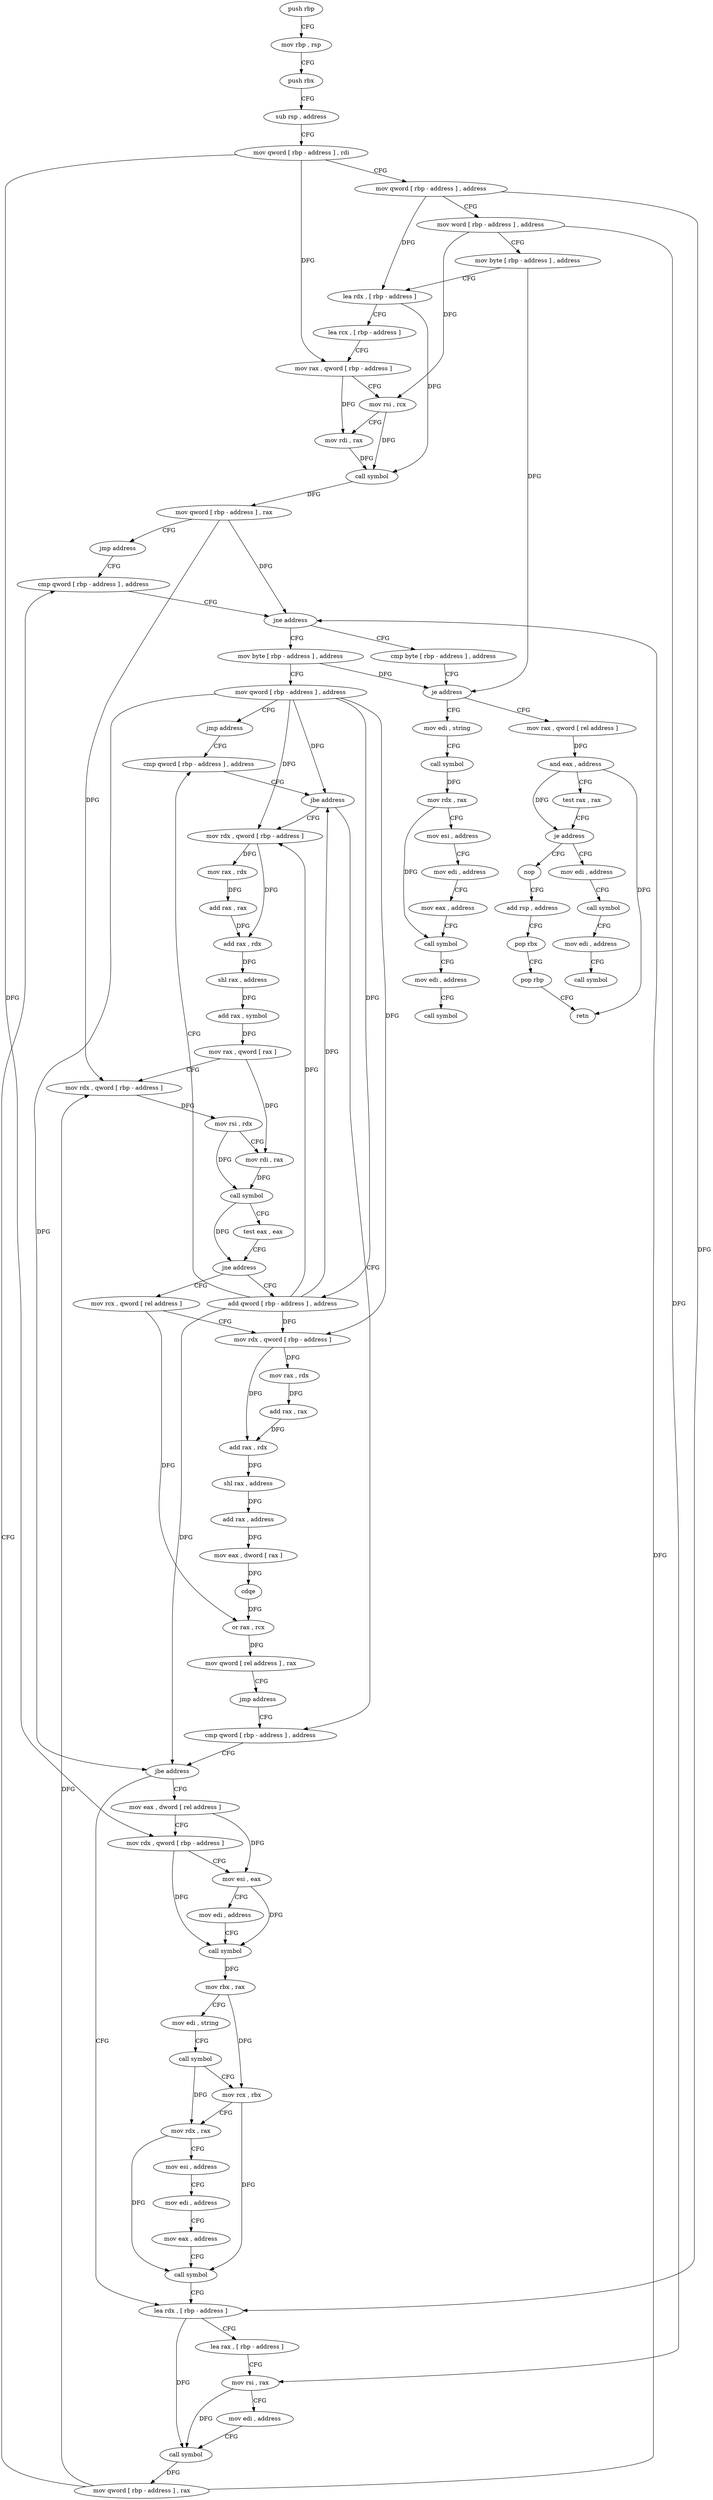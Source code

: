 digraph "func" {
"4240912" [label = "push rbp" ]
"4240913" [label = "mov rbp , rsp" ]
"4240916" [label = "push rbx" ]
"4240917" [label = "sub rsp , address" ]
"4240921" [label = "mov qword [ rbp - address ] , rdi" ]
"4240925" [label = "mov qword [ rbp - address ] , address" ]
"4240933" [label = "mov word [ rbp - address ] , address" ]
"4240939" [label = "mov byte [ rbp - address ] , address" ]
"4240943" [label = "lea rdx , [ rbp - address ]" ]
"4240947" [label = "lea rcx , [ rbp - address ]" ]
"4240951" [label = "mov rax , qword [ rbp - address ]" ]
"4240955" [label = "mov rsi , rcx" ]
"4240958" [label = "mov rdi , rax" ]
"4240961" [label = "call symbol" ]
"4240966" [label = "mov qword [ rbp - address ] , rax" ]
"4240970" [label = "jmp address" ]
"4241185" [label = "cmp qword [ rbp - address ] , address" ]
"4241190" [label = "jne address" ]
"4240975" [label = "mov byte [ rbp - address ] , address" ]
"4241196" [label = "cmp byte [ rbp - address ] , address" ]
"4240979" [label = "mov qword [ rbp - address ] , address" ]
"4240987" [label = "jmp address" ]
"4241085" [label = "cmp qword [ rbp - address ] , address" ]
"4241200" [label = "je address" ]
"4241245" [label = "mov rax , qword [ rel address ]" ]
"4241202" [label = "mov edi , string" ]
"4241090" [label = "jbe address" ]
"4240989" [label = "mov rdx , qword [ rbp - address ]" ]
"4241092" [label = "cmp qword [ rbp - address ] , address" ]
"4241252" [label = "and eax , address" ]
"4241255" [label = "test rax , rax" ]
"4241258" [label = "je address" ]
"4241280" [label = "nop" ]
"4241260" [label = "mov edi , address" ]
"4241207" [label = "call symbol" ]
"4241212" [label = "mov rdx , rax" ]
"4241215" [label = "mov esi , address" ]
"4241220" [label = "mov edi , address" ]
"4241225" [label = "mov eax , address" ]
"4241230" [label = "call symbol" ]
"4241235" [label = "mov edi , address" ]
"4241240" [label = "call symbol" ]
"4240993" [label = "mov rax , rdx" ]
"4240996" [label = "add rax , rax" ]
"4240999" [label = "add rax , rdx" ]
"4241002" [label = "shl rax , address" ]
"4241006" [label = "add rax , symbol" ]
"4241012" [label = "mov rax , qword [ rax ]" ]
"4241015" [label = "mov rdx , qword [ rbp - address ]" ]
"4241019" [label = "mov rsi , rdx" ]
"4241022" [label = "mov rdi , rax" ]
"4241025" [label = "call symbol" ]
"4241030" [label = "test eax , eax" ]
"4241032" [label = "jne address" ]
"4241080" [label = "add qword [ rbp - address ] , address" ]
"4241034" [label = "mov rcx , qword [ rel address ]" ]
"4241097" [label = "jbe address" ]
"4241160" [label = "lea rdx , [ rbp - address ]" ]
"4241099" [label = "mov eax , dword [ rel address ]" ]
"4241281" [label = "add rsp , address" ]
"4241285" [label = "pop rbx" ]
"4241286" [label = "pop rbp" ]
"4241287" [label = "retn" ]
"4241265" [label = "call symbol" ]
"4241270" [label = "mov edi , address" ]
"4241275" [label = "call symbol" ]
"4241041" [label = "mov rdx , qword [ rbp - address ]" ]
"4241045" [label = "mov rax , rdx" ]
"4241048" [label = "add rax , rax" ]
"4241051" [label = "add rax , rdx" ]
"4241054" [label = "shl rax , address" ]
"4241058" [label = "add rax , address" ]
"4241064" [label = "mov eax , dword [ rax ]" ]
"4241066" [label = "cdqe" ]
"4241068" [label = "or rax , rcx" ]
"4241071" [label = "mov qword [ rel address ] , rax" ]
"4241078" [label = "jmp address" ]
"4241164" [label = "lea rax , [ rbp - address ]" ]
"4241168" [label = "mov rsi , rax" ]
"4241171" [label = "mov edi , address" ]
"4241176" [label = "call symbol" ]
"4241181" [label = "mov qword [ rbp - address ] , rax" ]
"4241105" [label = "mov rdx , qword [ rbp - address ]" ]
"4241109" [label = "mov esi , eax" ]
"4241111" [label = "mov edi , address" ]
"4241116" [label = "call symbol" ]
"4241121" [label = "mov rbx , rax" ]
"4241124" [label = "mov edi , string" ]
"4241129" [label = "call symbol" ]
"4241134" [label = "mov rcx , rbx" ]
"4241137" [label = "mov rdx , rax" ]
"4241140" [label = "mov esi , address" ]
"4241145" [label = "mov edi , address" ]
"4241150" [label = "mov eax , address" ]
"4241155" [label = "call symbol" ]
"4240912" -> "4240913" [ label = "CFG" ]
"4240913" -> "4240916" [ label = "CFG" ]
"4240916" -> "4240917" [ label = "CFG" ]
"4240917" -> "4240921" [ label = "CFG" ]
"4240921" -> "4240925" [ label = "CFG" ]
"4240921" -> "4240951" [ label = "DFG" ]
"4240921" -> "4241105" [ label = "DFG" ]
"4240925" -> "4240933" [ label = "CFG" ]
"4240925" -> "4240943" [ label = "DFG" ]
"4240925" -> "4241160" [ label = "DFG" ]
"4240933" -> "4240939" [ label = "CFG" ]
"4240933" -> "4240955" [ label = "DFG" ]
"4240933" -> "4241168" [ label = "DFG" ]
"4240939" -> "4240943" [ label = "CFG" ]
"4240939" -> "4241200" [ label = "DFG" ]
"4240943" -> "4240947" [ label = "CFG" ]
"4240943" -> "4240961" [ label = "DFG" ]
"4240947" -> "4240951" [ label = "CFG" ]
"4240951" -> "4240955" [ label = "CFG" ]
"4240951" -> "4240958" [ label = "DFG" ]
"4240955" -> "4240958" [ label = "CFG" ]
"4240955" -> "4240961" [ label = "DFG" ]
"4240958" -> "4240961" [ label = "DFG" ]
"4240961" -> "4240966" [ label = "DFG" ]
"4240966" -> "4240970" [ label = "CFG" ]
"4240966" -> "4241190" [ label = "DFG" ]
"4240966" -> "4241015" [ label = "DFG" ]
"4240970" -> "4241185" [ label = "CFG" ]
"4241185" -> "4241190" [ label = "CFG" ]
"4241190" -> "4240975" [ label = "CFG" ]
"4241190" -> "4241196" [ label = "CFG" ]
"4240975" -> "4240979" [ label = "CFG" ]
"4240975" -> "4241200" [ label = "DFG" ]
"4241196" -> "4241200" [ label = "CFG" ]
"4240979" -> "4240987" [ label = "CFG" ]
"4240979" -> "4241090" [ label = "DFG" ]
"4240979" -> "4240989" [ label = "DFG" ]
"4240979" -> "4241097" [ label = "DFG" ]
"4240979" -> "4241080" [ label = "DFG" ]
"4240979" -> "4241041" [ label = "DFG" ]
"4240987" -> "4241085" [ label = "CFG" ]
"4241085" -> "4241090" [ label = "CFG" ]
"4241200" -> "4241245" [ label = "CFG" ]
"4241200" -> "4241202" [ label = "CFG" ]
"4241245" -> "4241252" [ label = "DFG" ]
"4241202" -> "4241207" [ label = "CFG" ]
"4241090" -> "4240989" [ label = "CFG" ]
"4241090" -> "4241092" [ label = "CFG" ]
"4240989" -> "4240993" [ label = "DFG" ]
"4240989" -> "4240999" [ label = "DFG" ]
"4241092" -> "4241097" [ label = "CFG" ]
"4241252" -> "4241255" [ label = "CFG" ]
"4241252" -> "4241258" [ label = "DFG" ]
"4241252" -> "4241287" [ label = "DFG" ]
"4241255" -> "4241258" [ label = "CFG" ]
"4241258" -> "4241280" [ label = "CFG" ]
"4241258" -> "4241260" [ label = "CFG" ]
"4241280" -> "4241281" [ label = "CFG" ]
"4241260" -> "4241265" [ label = "CFG" ]
"4241207" -> "4241212" [ label = "DFG" ]
"4241212" -> "4241215" [ label = "CFG" ]
"4241212" -> "4241230" [ label = "DFG" ]
"4241215" -> "4241220" [ label = "CFG" ]
"4241220" -> "4241225" [ label = "CFG" ]
"4241225" -> "4241230" [ label = "CFG" ]
"4241230" -> "4241235" [ label = "CFG" ]
"4241235" -> "4241240" [ label = "CFG" ]
"4240993" -> "4240996" [ label = "DFG" ]
"4240996" -> "4240999" [ label = "DFG" ]
"4240999" -> "4241002" [ label = "DFG" ]
"4241002" -> "4241006" [ label = "DFG" ]
"4241006" -> "4241012" [ label = "DFG" ]
"4241012" -> "4241015" [ label = "CFG" ]
"4241012" -> "4241022" [ label = "DFG" ]
"4241015" -> "4241019" [ label = "DFG" ]
"4241019" -> "4241022" [ label = "CFG" ]
"4241019" -> "4241025" [ label = "DFG" ]
"4241022" -> "4241025" [ label = "DFG" ]
"4241025" -> "4241030" [ label = "CFG" ]
"4241025" -> "4241032" [ label = "DFG" ]
"4241030" -> "4241032" [ label = "CFG" ]
"4241032" -> "4241080" [ label = "CFG" ]
"4241032" -> "4241034" [ label = "CFG" ]
"4241080" -> "4241085" [ label = "CFG" ]
"4241080" -> "4241090" [ label = "DFG" ]
"4241080" -> "4240989" [ label = "DFG" ]
"4241080" -> "4241097" [ label = "DFG" ]
"4241080" -> "4241041" [ label = "DFG" ]
"4241034" -> "4241041" [ label = "CFG" ]
"4241034" -> "4241068" [ label = "DFG" ]
"4241097" -> "4241160" [ label = "CFG" ]
"4241097" -> "4241099" [ label = "CFG" ]
"4241160" -> "4241164" [ label = "CFG" ]
"4241160" -> "4241176" [ label = "DFG" ]
"4241099" -> "4241105" [ label = "CFG" ]
"4241099" -> "4241109" [ label = "DFG" ]
"4241281" -> "4241285" [ label = "CFG" ]
"4241285" -> "4241286" [ label = "CFG" ]
"4241286" -> "4241287" [ label = "CFG" ]
"4241265" -> "4241270" [ label = "CFG" ]
"4241270" -> "4241275" [ label = "CFG" ]
"4241041" -> "4241045" [ label = "DFG" ]
"4241041" -> "4241051" [ label = "DFG" ]
"4241045" -> "4241048" [ label = "DFG" ]
"4241048" -> "4241051" [ label = "DFG" ]
"4241051" -> "4241054" [ label = "DFG" ]
"4241054" -> "4241058" [ label = "DFG" ]
"4241058" -> "4241064" [ label = "DFG" ]
"4241064" -> "4241066" [ label = "DFG" ]
"4241066" -> "4241068" [ label = "DFG" ]
"4241068" -> "4241071" [ label = "DFG" ]
"4241071" -> "4241078" [ label = "CFG" ]
"4241078" -> "4241092" [ label = "CFG" ]
"4241164" -> "4241168" [ label = "CFG" ]
"4241168" -> "4241171" [ label = "CFG" ]
"4241168" -> "4241176" [ label = "DFG" ]
"4241171" -> "4241176" [ label = "CFG" ]
"4241176" -> "4241181" [ label = "DFG" ]
"4241181" -> "4241185" [ label = "CFG" ]
"4241181" -> "4241190" [ label = "DFG" ]
"4241181" -> "4241015" [ label = "DFG" ]
"4241105" -> "4241109" [ label = "CFG" ]
"4241105" -> "4241116" [ label = "DFG" ]
"4241109" -> "4241111" [ label = "CFG" ]
"4241109" -> "4241116" [ label = "DFG" ]
"4241111" -> "4241116" [ label = "CFG" ]
"4241116" -> "4241121" [ label = "DFG" ]
"4241121" -> "4241124" [ label = "CFG" ]
"4241121" -> "4241134" [ label = "DFG" ]
"4241124" -> "4241129" [ label = "CFG" ]
"4241129" -> "4241134" [ label = "CFG" ]
"4241129" -> "4241137" [ label = "DFG" ]
"4241134" -> "4241137" [ label = "CFG" ]
"4241134" -> "4241155" [ label = "DFG" ]
"4241137" -> "4241140" [ label = "CFG" ]
"4241137" -> "4241155" [ label = "DFG" ]
"4241140" -> "4241145" [ label = "CFG" ]
"4241145" -> "4241150" [ label = "CFG" ]
"4241150" -> "4241155" [ label = "CFG" ]
"4241155" -> "4241160" [ label = "CFG" ]
}
